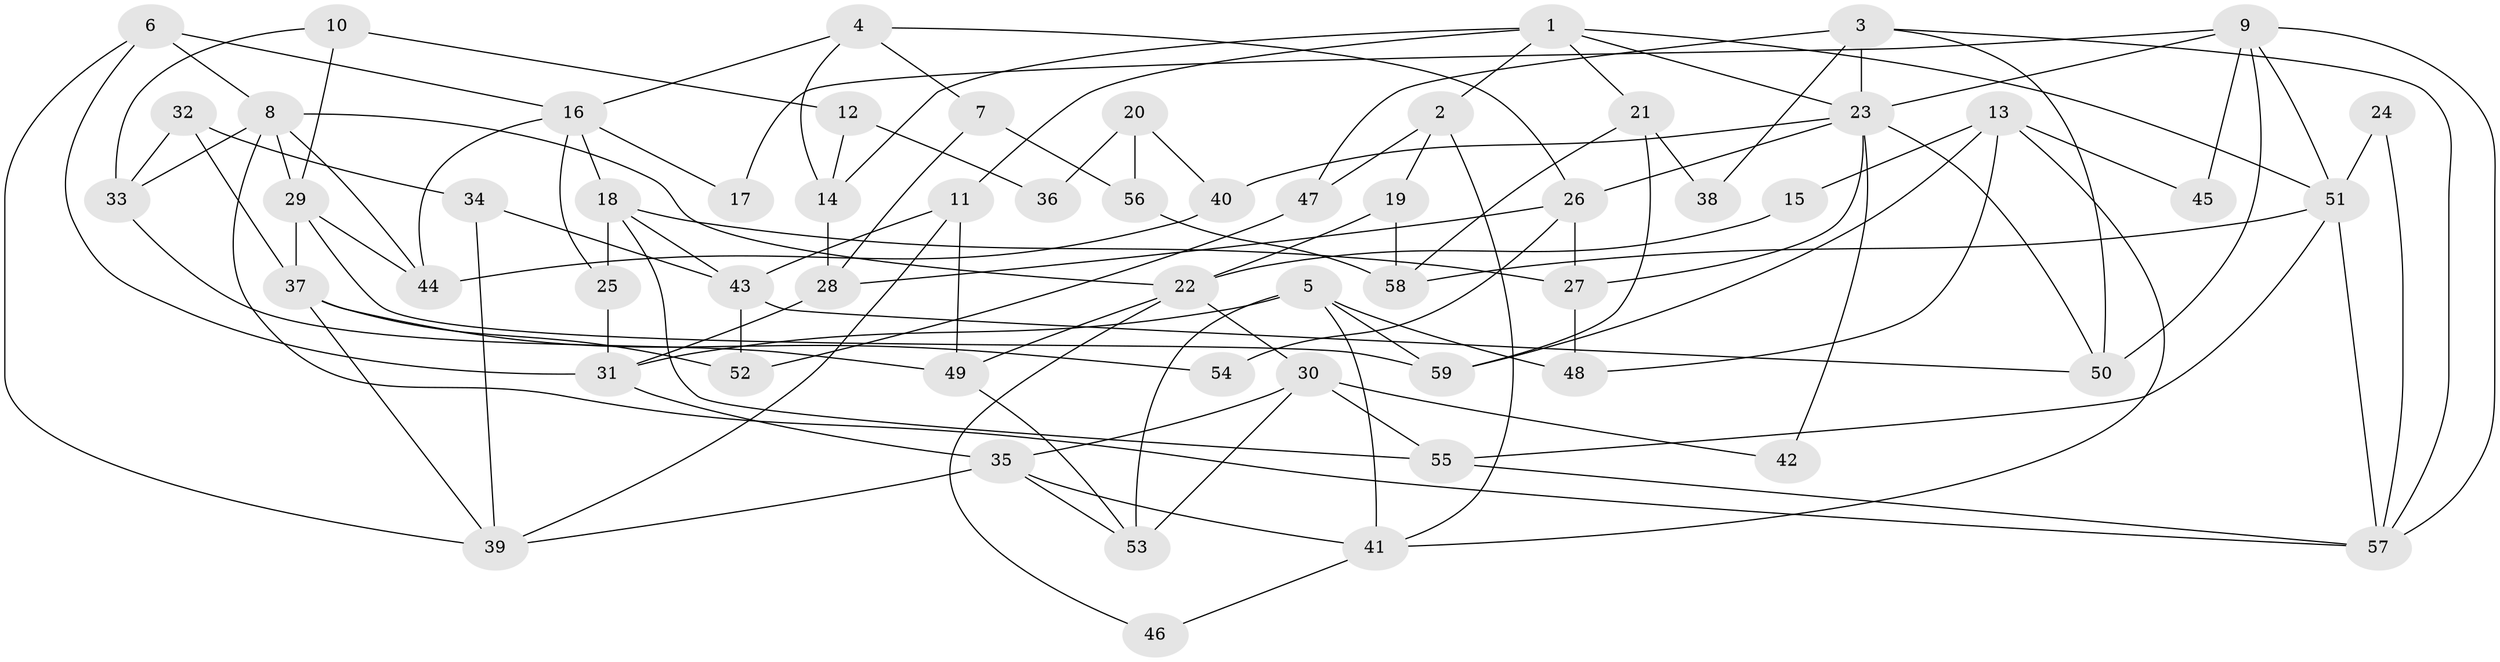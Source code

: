 // Generated by graph-tools (version 1.1) at 2025/36/03/09/25 02:36:06]
// undirected, 59 vertices, 118 edges
graph export_dot {
graph [start="1"]
  node [color=gray90,style=filled];
  1;
  2;
  3;
  4;
  5;
  6;
  7;
  8;
  9;
  10;
  11;
  12;
  13;
  14;
  15;
  16;
  17;
  18;
  19;
  20;
  21;
  22;
  23;
  24;
  25;
  26;
  27;
  28;
  29;
  30;
  31;
  32;
  33;
  34;
  35;
  36;
  37;
  38;
  39;
  40;
  41;
  42;
  43;
  44;
  45;
  46;
  47;
  48;
  49;
  50;
  51;
  52;
  53;
  54;
  55;
  56;
  57;
  58;
  59;
  1 -- 23;
  1 -- 51;
  1 -- 2;
  1 -- 11;
  1 -- 14;
  1 -- 21;
  2 -- 47;
  2 -- 19;
  2 -- 41;
  3 -- 57;
  3 -- 50;
  3 -- 23;
  3 -- 38;
  3 -- 47;
  4 -- 16;
  4 -- 26;
  4 -- 7;
  4 -- 14;
  5 -- 53;
  5 -- 41;
  5 -- 31;
  5 -- 48;
  5 -- 59;
  6 -- 8;
  6 -- 31;
  6 -- 16;
  6 -- 39;
  7 -- 28;
  7 -- 56;
  8 -- 33;
  8 -- 44;
  8 -- 22;
  8 -- 29;
  8 -- 57;
  9 -- 57;
  9 -- 23;
  9 -- 17;
  9 -- 45;
  9 -- 50;
  9 -- 51;
  10 -- 29;
  10 -- 33;
  10 -- 12;
  11 -- 39;
  11 -- 43;
  11 -- 49;
  12 -- 14;
  12 -- 36;
  13 -- 41;
  13 -- 48;
  13 -- 15;
  13 -- 45;
  13 -- 59;
  14 -- 28;
  15 -- 22;
  16 -- 18;
  16 -- 17;
  16 -- 25;
  16 -- 44;
  18 -- 43;
  18 -- 55;
  18 -- 25;
  18 -- 27;
  19 -- 58;
  19 -- 22;
  20 -- 56;
  20 -- 40;
  20 -- 36;
  21 -- 59;
  21 -- 38;
  21 -- 58;
  22 -- 30;
  22 -- 46;
  22 -- 49;
  23 -- 26;
  23 -- 27;
  23 -- 40;
  23 -- 42;
  23 -- 50;
  24 -- 51;
  24 -- 57;
  25 -- 31;
  26 -- 28;
  26 -- 27;
  26 -- 54;
  27 -- 48;
  28 -- 31;
  29 -- 59;
  29 -- 37;
  29 -- 44;
  30 -- 35;
  30 -- 42;
  30 -- 53;
  30 -- 55;
  31 -- 35;
  32 -- 34;
  32 -- 37;
  32 -- 33;
  33 -- 49;
  34 -- 39;
  34 -- 43;
  35 -- 53;
  35 -- 39;
  35 -- 41;
  37 -- 39;
  37 -- 52;
  37 -- 54;
  40 -- 44;
  41 -- 46;
  43 -- 50;
  43 -- 52;
  47 -- 52;
  49 -- 53;
  51 -- 57;
  51 -- 55;
  51 -- 58;
  55 -- 57;
  56 -- 58;
}
